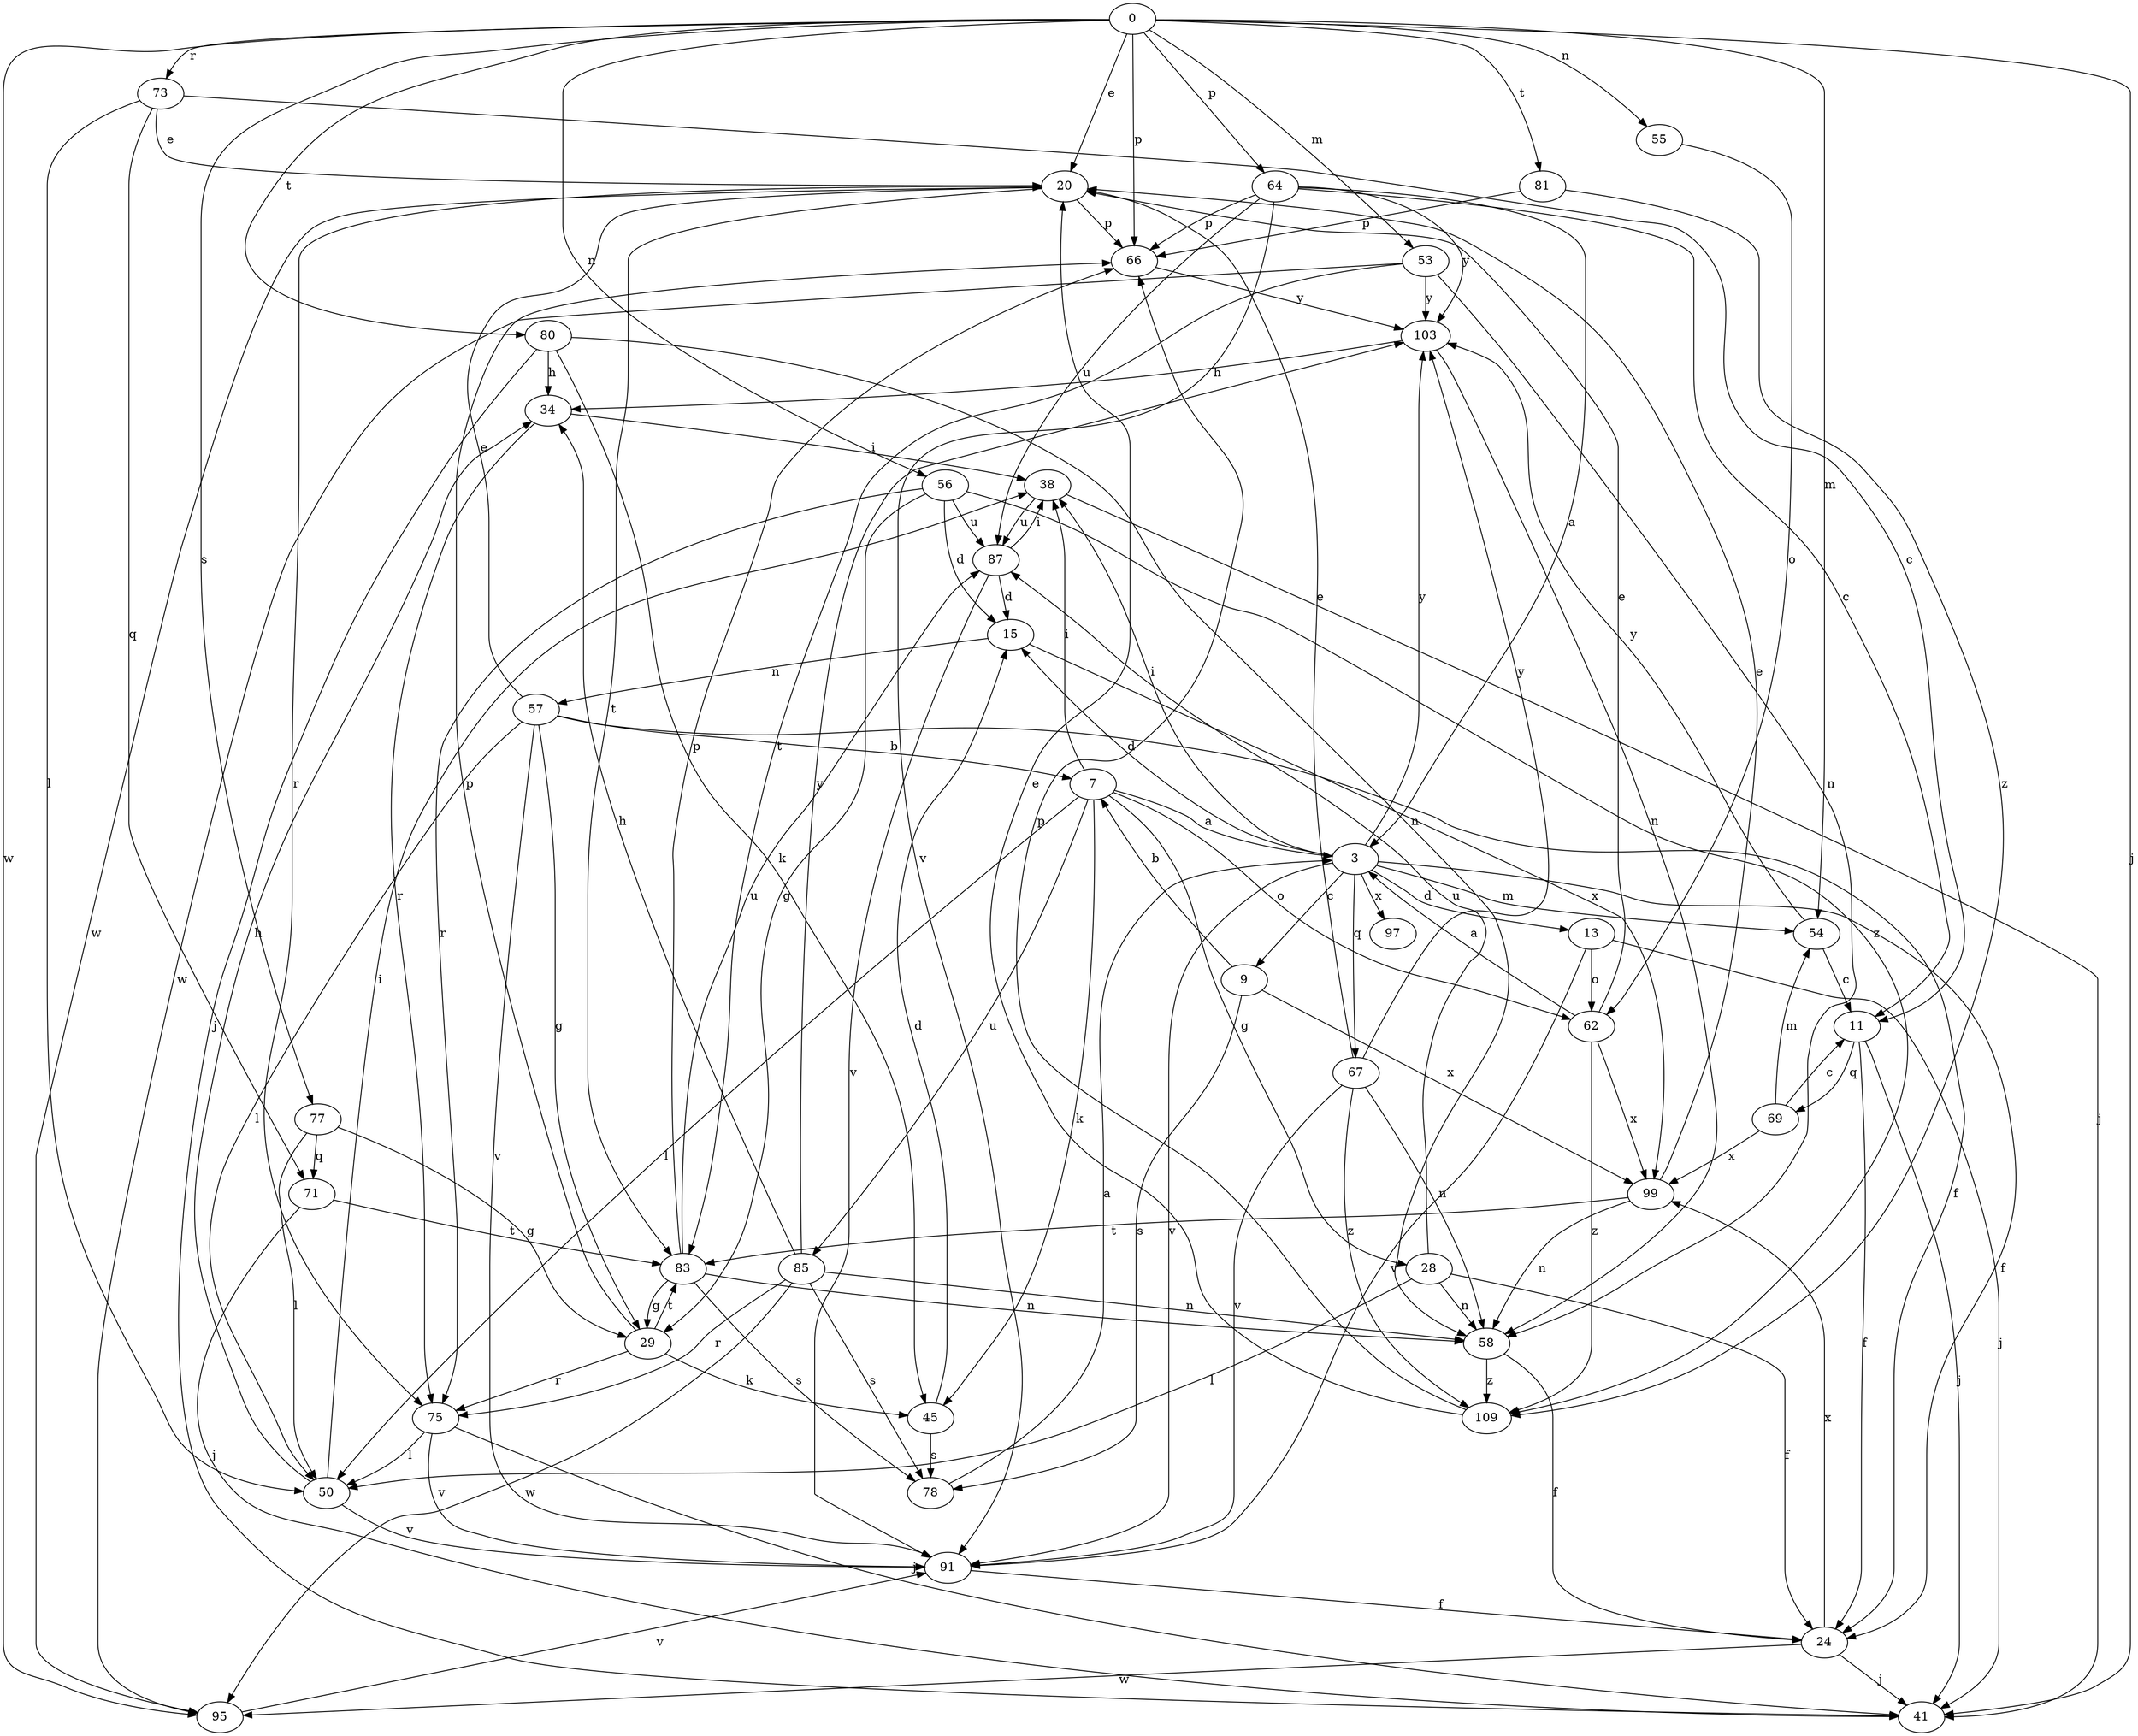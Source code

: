 strict digraph  {
0;
3;
7;
9;
11;
13;
15;
20;
24;
28;
29;
34;
38;
41;
45;
50;
53;
54;
55;
56;
57;
58;
62;
64;
66;
67;
69;
71;
73;
75;
77;
78;
80;
81;
83;
85;
87;
91;
95;
97;
99;
103;
109;
0 -> 20  [label=e];
0 -> 41  [label=j];
0 -> 53  [label=m];
0 -> 54  [label=m];
0 -> 55  [label=n];
0 -> 56  [label=n];
0 -> 64  [label=p];
0 -> 66  [label=p];
0 -> 73  [label=r];
0 -> 77  [label=s];
0 -> 80  [label=t];
0 -> 81  [label=t];
0 -> 95  [label=w];
3 -> 9  [label=c];
3 -> 13  [label=d];
3 -> 15  [label=d];
3 -> 24  [label=f];
3 -> 38  [label=i];
3 -> 54  [label=m];
3 -> 67  [label=q];
3 -> 91  [label=v];
3 -> 97  [label=x];
3 -> 103  [label=y];
7 -> 3  [label=a];
7 -> 28  [label=g];
7 -> 38  [label=i];
7 -> 45  [label=k];
7 -> 50  [label=l];
7 -> 62  [label=o];
7 -> 85  [label=u];
9 -> 7  [label=b];
9 -> 78  [label=s];
9 -> 99  [label=x];
11 -> 24  [label=f];
11 -> 41  [label=j];
11 -> 69  [label=q];
13 -> 41  [label=j];
13 -> 62  [label=o];
13 -> 91  [label=v];
15 -> 57  [label=n];
15 -> 99  [label=x];
20 -> 66  [label=p];
20 -> 75  [label=r];
20 -> 83  [label=t];
20 -> 95  [label=w];
24 -> 41  [label=j];
24 -> 95  [label=w];
24 -> 99  [label=x];
28 -> 24  [label=f];
28 -> 50  [label=l];
28 -> 58  [label=n];
28 -> 87  [label=u];
29 -> 45  [label=k];
29 -> 66  [label=p];
29 -> 75  [label=r];
29 -> 83  [label=t];
34 -> 38  [label=i];
34 -> 75  [label=r];
38 -> 41  [label=j];
38 -> 87  [label=u];
45 -> 15  [label=d];
45 -> 78  [label=s];
50 -> 34  [label=h];
50 -> 38  [label=i];
50 -> 91  [label=v];
53 -> 58  [label=n];
53 -> 83  [label=t];
53 -> 95  [label=w];
53 -> 103  [label=y];
54 -> 11  [label=c];
54 -> 103  [label=y];
55 -> 62  [label=o];
56 -> 15  [label=d];
56 -> 29  [label=g];
56 -> 75  [label=r];
56 -> 87  [label=u];
56 -> 109  [label=z];
57 -> 7  [label=b];
57 -> 20  [label=e];
57 -> 24  [label=f];
57 -> 29  [label=g];
57 -> 50  [label=l];
57 -> 91  [label=v];
58 -> 24  [label=f];
58 -> 109  [label=z];
62 -> 3  [label=a];
62 -> 20  [label=e];
62 -> 99  [label=x];
62 -> 109  [label=z];
64 -> 3  [label=a];
64 -> 11  [label=c];
64 -> 66  [label=p];
64 -> 87  [label=u];
64 -> 91  [label=v];
64 -> 103  [label=y];
66 -> 103  [label=y];
67 -> 20  [label=e];
67 -> 58  [label=n];
67 -> 91  [label=v];
67 -> 103  [label=y];
67 -> 109  [label=z];
69 -> 11  [label=c];
69 -> 54  [label=m];
69 -> 99  [label=x];
71 -> 41  [label=j];
71 -> 83  [label=t];
73 -> 11  [label=c];
73 -> 20  [label=e];
73 -> 50  [label=l];
73 -> 71  [label=q];
75 -> 41  [label=j];
75 -> 50  [label=l];
75 -> 91  [label=v];
77 -> 29  [label=g];
77 -> 50  [label=l];
77 -> 71  [label=q];
78 -> 3  [label=a];
80 -> 34  [label=h];
80 -> 41  [label=j];
80 -> 45  [label=k];
80 -> 58  [label=n];
81 -> 66  [label=p];
81 -> 109  [label=z];
83 -> 29  [label=g];
83 -> 58  [label=n];
83 -> 66  [label=p];
83 -> 78  [label=s];
83 -> 87  [label=u];
85 -> 34  [label=h];
85 -> 58  [label=n];
85 -> 75  [label=r];
85 -> 78  [label=s];
85 -> 95  [label=w];
85 -> 103  [label=y];
87 -> 15  [label=d];
87 -> 38  [label=i];
87 -> 91  [label=v];
91 -> 24  [label=f];
95 -> 91  [label=v];
99 -> 20  [label=e];
99 -> 58  [label=n];
99 -> 83  [label=t];
103 -> 34  [label=h];
103 -> 58  [label=n];
109 -> 20  [label=e];
109 -> 66  [label=p];
}
